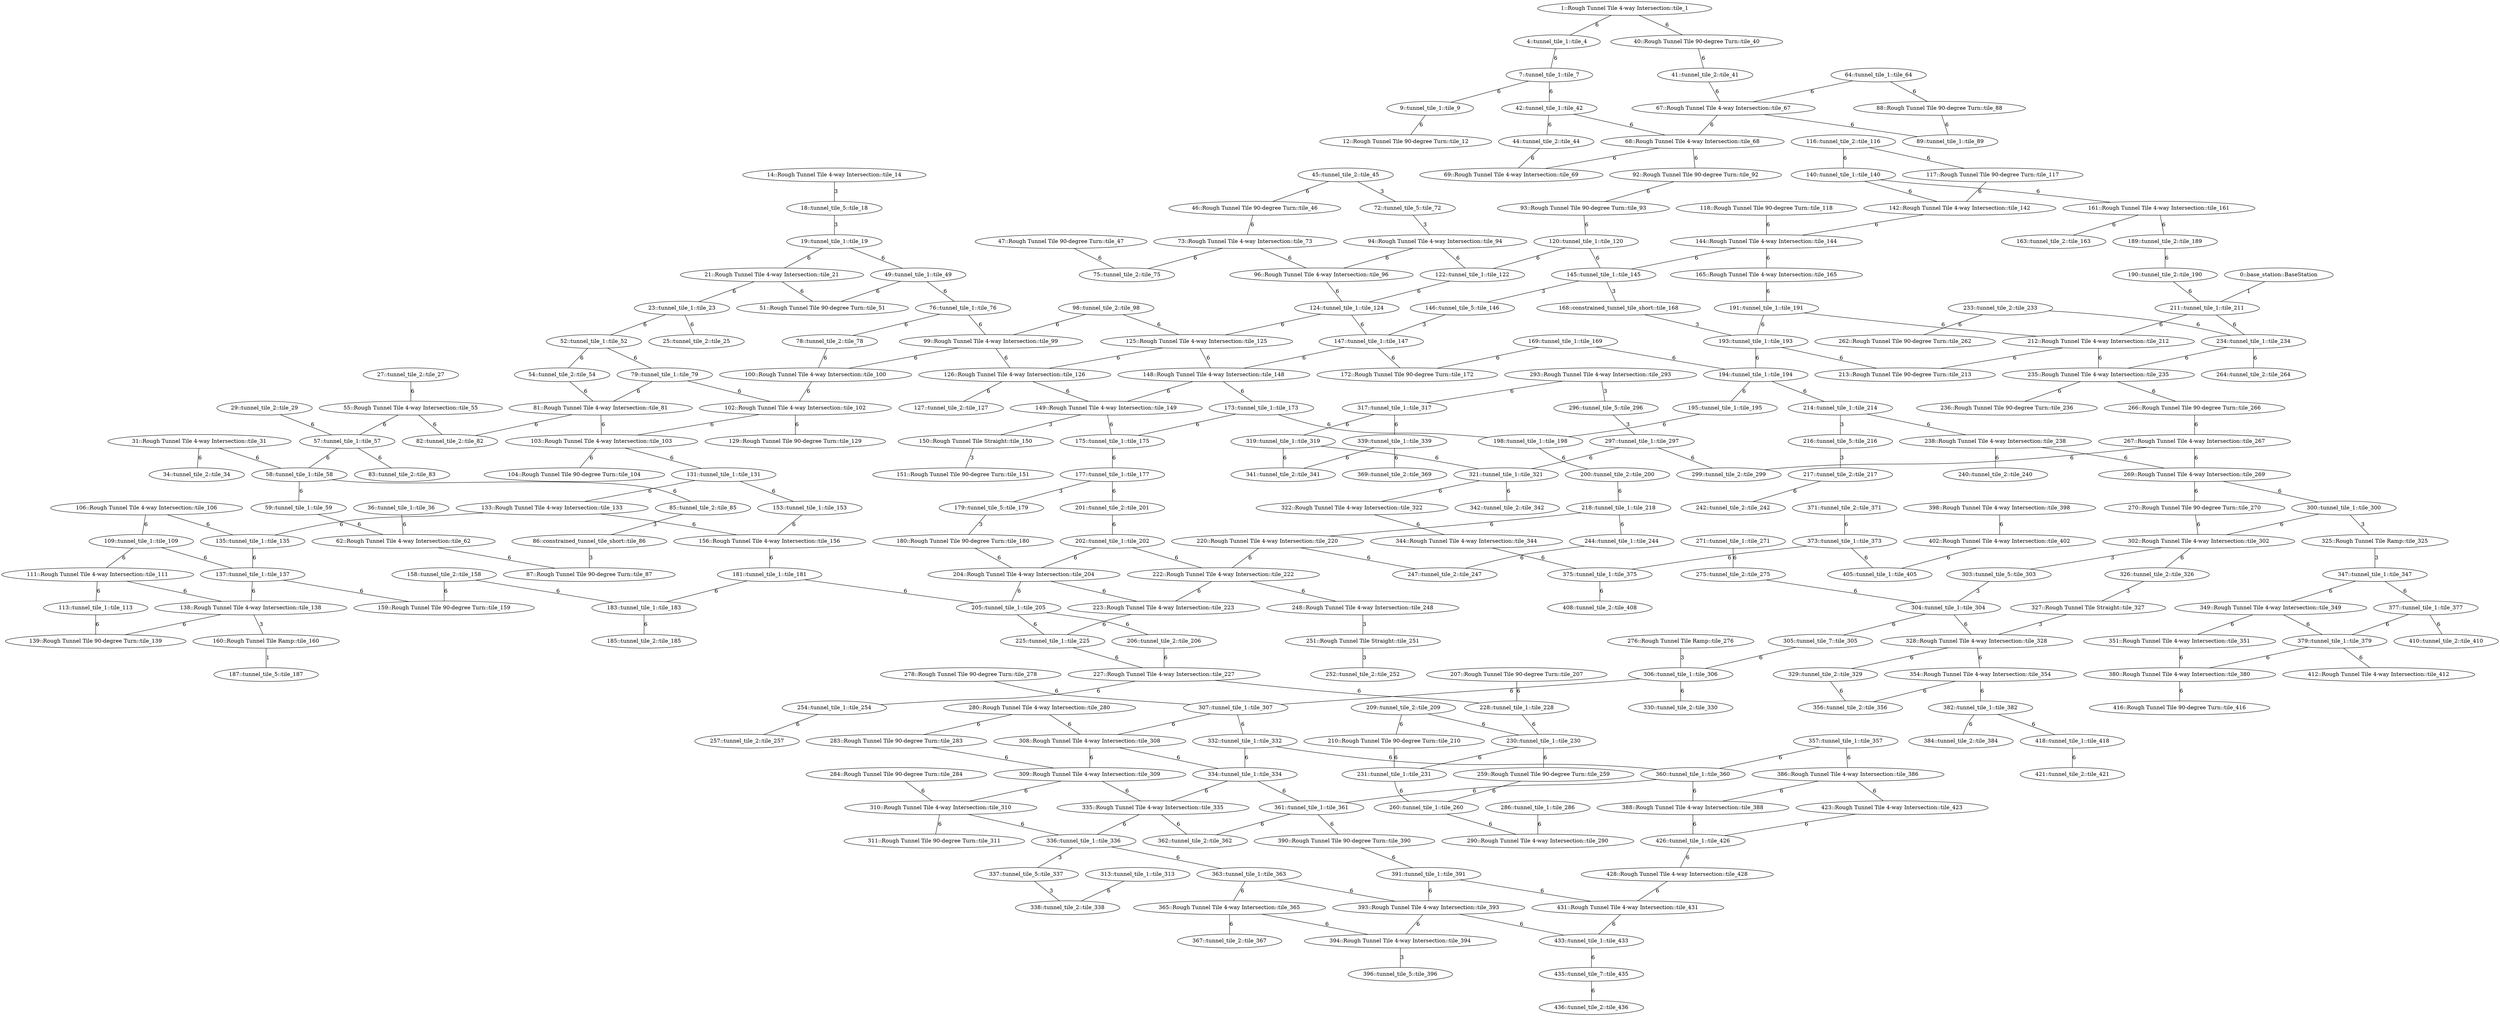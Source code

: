 /* Visibility graph for tunnel_circuit_practice_01.tsv */
/* Generated with the tile_tsv.py script: */
/*   tile_tsv.py tunnel_circuit_practice_01.tsv -\-graph-file tunnel_circuit_practice_01.dot -\-world-file tunnel_circuit_practice_01.sdf -\-world-name tunnel_circuit_practice_01 -\-y0 160 */

graph {
  /* ==== Vertices ==== */

  /* Base station / Staging area */
  0   [label="0::base_station::BaseStation"];

  1   [label="1::Rough Tunnel Tile 4-way Intersection::tile_1"];
  4   [label="4::tunnel_tile_1::tile_4"];
  7   [label="7::tunnel_tile_1::tile_7"];
  9   [label="9::tunnel_tile_1::tile_9"];
  12  [label="12::Rough Tunnel Tile 90-degree Turn::tile_12"];
  14  [label="14::Rough Tunnel Tile 4-way Intersection::tile_14"];
  18  [label="18::tunnel_tile_5::tile_18"];
  19  [label="19::tunnel_tile_1::tile_19"];
  21  [label="21::Rough Tunnel Tile 4-way Intersection::tile_21"];
  23  [label="23::tunnel_tile_1::tile_23"];
  25  [label="25::tunnel_tile_2::tile_25"];
  27  [label="27::tunnel_tile_2::tile_27"];
  29  [label="29::tunnel_tile_2::tile_29"];
  31  [label="31::Rough Tunnel Tile 4-way Intersection::tile_31"];
  34  [label="34::tunnel_tile_2::tile_34"];
  36  [label="36::tunnel_tile_1::tile_36"];
  40  [label="40::Rough Tunnel Tile 90-degree Turn::tile_40"];
  41  [label="41::tunnel_tile_2::tile_41"];
  42  [label="42::tunnel_tile_1::tile_42"];
  44  [label="44::tunnel_tile_2::tile_44"];
  45  [label="45::tunnel_tile_2::tile_45"];
  46  [label="46::Rough Tunnel Tile 90-degree Turn::tile_46"];
  47  [label="47::Rough Tunnel Tile 90-degree Turn::tile_47"];
  49  [label="49::tunnel_tile_1::tile_49"];
  51  [label="51::Rough Tunnel Tile 90-degree Turn::tile_51"];
  52  [label="52::tunnel_tile_1::tile_52"];
  54  [label="54::tunnel_tile_2::tile_54"];
  55  [label="55::Rough Tunnel Tile 4-way Intersection::tile_55"];
  57  [label="57::tunnel_tile_1::tile_57"];
  58  [label="58::tunnel_tile_1::tile_58"];
  59  [label="59::tunnel_tile_1::tile_59"];
  62  [label="62::Rough Tunnel Tile 4-way Intersection::tile_62"];
  64  [label="64::tunnel_tile_1::tile_64"];
  67  [label="67::Rough Tunnel Tile 4-way Intersection::tile_67"];
  68  [label="68::Rough Tunnel Tile 4-way Intersection::tile_68"];
  69  [label="69::Rough Tunnel Tile 4-way Intersection::tile_69"];
  72  [label="72::tunnel_tile_5::tile_72"];
  73  [label="73::Rough Tunnel Tile 4-way Intersection::tile_73"];
  75  [label="75::tunnel_tile_2::tile_75"];
  76  [label="76::tunnel_tile_1::tile_76"];
  78  [label="78::tunnel_tile_2::tile_78"];
  79  [label="79::tunnel_tile_1::tile_79"];
  81  [label="81::Rough Tunnel Tile 4-way Intersection::tile_81"];
  82  [label="82::tunnel_tile_2::tile_82"];
  83  [label="83::tunnel_tile_2::tile_83"];
  85  [label="85::tunnel_tile_2::tile_85"];
  86  [label="86::constrained_tunnel_tile_short::tile_86"];
  87  [label="87::Rough Tunnel Tile 90-degree Turn::tile_87"];
  88  [label="88::Rough Tunnel Tile 90-degree Turn::tile_88"];
  89  [label="89::tunnel_tile_1::tile_89"];
  92  [label="92::Rough Tunnel Tile 90-degree Turn::tile_92"];
  93  [label="93::Rough Tunnel Tile 90-degree Turn::tile_93"];
  94  [label="94::Rough Tunnel Tile 4-way Intersection::tile_94"];
  96  [label="96::Rough Tunnel Tile 4-way Intersection::tile_96"];
  98  [label="98::tunnel_tile_2::tile_98"];
  99  [label="99::Rough Tunnel Tile 4-way Intersection::tile_99"];
  100 [label="100::Rough Tunnel Tile 4-way Intersection::tile_100"];
  102 [label="102::Rough Tunnel Tile 4-way Intersection::tile_102"];
  103 [label="103::Rough Tunnel Tile 4-way Intersection::tile_103"];
  104 [label="104::Rough Tunnel Tile 90-degree Turn::tile_104"];
  106 [label="106::Rough Tunnel Tile 4-way Intersection::tile_106"];
  109 [label="109::tunnel_tile_1::tile_109"];
  111 [label="111::Rough Tunnel Tile 4-way Intersection::tile_111"];
  113 [label="113::tunnel_tile_1::tile_113"];
  116 [label="116::tunnel_tile_2::tile_116"];
  117 [label="117::Rough Tunnel Tile 90-degree Turn::tile_117"];
  118 [label="118::Rough Tunnel Tile 90-degree Turn::tile_118"];
  120 [label="120::tunnel_tile_1::tile_120"];
  122 [label="122::tunnel_tile_1::tile_122"];
  124 [label="124::tunnel_tile_1::tile_124"];
  125 [label="125::Rough Tunnel Tile 4-way Intersection::tile_125"];
  126 [label="126::Rough Tunnel Tile 4-way Intersection::tile_126"];
  127 [label="127::tunnel_tile_2::tile_127"];
  129 [label="129::Rough Tunnel Tile 90-degree Turn::tile_129"];
  131 [label="131::tunnel_tile_1::tile_131"];
  133 [label="133::Rough Tunnel Tile 4-way Intersection::tile_133"];
  135 [label="135::tunnel_tile_1::tile_135"];
  137 [label="137::tunnel_tile_1::tile_137"];
  138 [label="138::Rough Tunnel Tile 4-way Intersection::tile_138"];
  139 [label="139::Rough Tunnel Tile 90-degree Turn::tile_139"];
  140 [label="140::tunnel_tile_1::tile_140"];
  142 [label="142::Rough Tunnel Tile 4-way Intersection::tile_142"];
  144 [label="144::Rough Tunnel Tile 4-way Intersection::tile_144"];
  145 [label="145::tunnel_tile_1::tile_145"];
  146 [label="146::tunnel_tile_5::tile_146"];
  147 [label="147::tunnel_tile_1::tile_147"];
  148 [label="148::Rough Tunnel Tile 4-way Intersection::tile_148"];
  149 [label="149::Rough Tunnel Tile 4-way Intersection::tile_149"];
  150 [label="150::Rough Tunnel Tile Straight::tile_150"];
  151 [label="151::Rough Tunnel Tile 90-degree Turn::tile_151"];
  153 [label="153::tunnel_tile_1::tile_153"];
  156 [label="156::Rough Tunnel Tile 4-way Intersection::tile_156"];
  158 [label="158::tunnel_tile_2::tile_158"];
  159 [label="159::Rough Tunnel Tile 90-degree Turn::tile_159"];
  160 [label="160::Rough Tunnel Tile Ramp::tile_160"];
  161 [label="161::Rough Tunnel Tile 4-way Intersection::tile_161"];
  163 [label="163::tunnel_tile_2::tile_163"];
  165 [label="165::Rough Tunnel Tile 4-way Intersection::tile_165"];
  168 [label="168::constrained_tunnel_tile_short::tile_168"];
  169 [label="169::tunnel_tile_1::tile_169"];
  172 [label="172::Rough Tunnel Tile 90-degree Turn::tile_172"];
  173 [label="173::tunnel_tile_1::tile_173"];
  175 [label="175::tunnel_tile_1::tile_175"];
  177 [label="177::tunnel_tile_1::tile_177"];
  179 [label="179::tunnel_tile_5::tile_179"];
  180 [label="180::Rough Tunnel Tile 90-degree Turn::tile_180"];
  181 [label="181::tunnel_tile_1::tile_181"];
  183 [label="183::tunnel_tile_1::tile_183"];
  185 [label="185::tunnel_tile_2::tile_185"];
  187 [label="187::tunnel_tile_5::tile_187"];
  189 [label="189::tunnel_tile_2::tile_189"];
  190 [label="190::tunnel_tile_2::tile_190"];
  191 [label="191::tunnel_tile_1::tile_191"];
  193 [label="193::tunnel_tile_1::tile_193"];
  194 [label="194::tunnel_tile_1::tile_194"];
  195 [label="195::tunnel_tile_1::tile_195"];
  198 [label="198::tunnel_tile_1::tile_198"];
  200 [label="200::tunnel_tile_2::tile_200"];
  201 [label="201::tunnel_tile_2::tile_201"];
  202 [label="202::tunnel_tile_1::tile_202"];
  204 [label="204::Rough Tunnel Tile 4-way Intersection::tile_204"];
  205 [label="205::tunnel_tile_1::tile_205"];
  206 [label="206::tunnel_tile_2::tile_206"];
  207 [label="207::Rough Tunnel Tile 90-degree Turn::tile_207"];
  209 [label="209::tunnel_tile_2::tile_209"];
  210 [label="210::Rough Tunnel Tile 90-degree Turn::tile_210"];
  211 [label="211::tunnel_tile_1::tile_211"];
  212 [label="212::Rough Tunnel Tile 4-way Intersection::tile_212"];
  213 [label="213::Rough Tunnel Tile 90-degree Turn::tile_213"];
  214 [label="214::tunnel_tile_1::tile_214"];
  216 [label="216::tunnel_tile_5::tile_216"];
  217 [label="217::tunnel_tile_2::tile_217"];
  218 [label="218::tunnel_tile_1::tile_218"];
  220 [label="220::Rough Tunnel Tile 4-way Intersection::tile_220"];
  222 [label="222::Rough Tunnel Tile 4-way Intersection::tile_222"];
  223 [label="223::Rough Tunnel Tile 4-way Intersection::tile_223"];
  225 [label="225::tunnel_tile_1::tile_225"];
  227 [label="227::Rough Tunnel Tile 4-way Intersection::tile_227"];
  228 [label="228::tunnel_tile_1::tile_228"];
  230 [label="230::tunnel_tile_1::tile_230"];
  231 [label="231::tunnel_tile_1::tile_231"];
  233 [label="233::tunnel_tile_2::tile_233"];
  234 [label="234::tunnel_tile_1::tile_234"];
  235 [label="235::Rough Tunnel Tile 4-way Intersection::tile_235"];
  236 [label="236::Rough Tunnel Tile 90-degree Turn::tile_236"];
  238 [label="238::Rough Tunnel Tile 4-way Intersection::tile_238"];
  240 [label="240::tunnel_tile_2::tile_240"];
  242 [label="242::tunnel_tile_2::tile_242"];
  244 [label="244::tunnel_tile_1::tile_244"];
  247 [label="247::tunnel_tile_2::tile_247"];
  248 [label="248::Rough Tunnel Tile 4-way Intersection::tile_248"];
  251 [label="251::Rough Tunnel Tile Straight::tile_251"];
  252 [label="252::tunnel_tile_2::tile_252"];
  254 [label="254::tunnel_tile_1::tile_254"];
  257 [label="257::tunnel_tile_2::tile_257"];
  259 [label="259::Rough Tunnel Tile 90-degree Turn::tile_259"];
  260 [label="260::tunnel_tile_1::tile_260"];
  262 [label="262::Rough Tunnel Tile 90-degree Turn::tile_262"];
  264 [label="264::tunnel_tile_2::tile_264"];
  266 [label="266::Rough Tunnel Tile 90-degree Turn::tile_266"];
  267 [label="267::Rough Tunnel Tile 4-way Intersection::tile_267"];
  269 [label="269::Rough Tunnel Tile 4-way Intersection::tile_269"];
  270 [label="270::Rough Tunnel Tile 90-degree Turn::tile_270"];
  271 [label="271::tunnel_tile_1::tile_271"];
  275 [label="275::tunnel_tile_2::tile_275"];
  276 [label="276::Rough Tunnel Tile Ramp::tile_276"];
  278 [label="278::Rough Tunnel Tile 90-degree Turn::tile_278"];
  280 [label="280::Rough Tunnel Tile 4-way Intersection::tile_280"];
  283 [label="283::Rough Tunnel Tile 90-degree Turn::tile_283"];
  284 [label="284::Rough Tunnel Tile 90-degree Turn::tile_284"];
  286 [label="286::tunnel_tile_1::tile_286"];
  290 [label="290::Rough Tunnel Tile 4-way Intersection::tile_290"];
  293 [label="293::Rough Tunnel Tile 4-way Intersection::tile_293"];
  296 [label="296::tunnel_tile_5::tile_296"];
  297 [label="297::tunnel_tile_1::tile_297"];
  299 [label="299::tunnel_tile_2::tile_299"];
  300 [label="300::tunnel_tile_1::tile_300"];
  302 [label="302::Rough Tunnel Tile 4-way Intersection::tile_302"];
  303 [label="303::tunnel_tile_5::tile_303"];
  304 [label="304::tunnel_tile_1::tile_304"];
  305 [label="305::tunnel_tile_7::tile_305"];
  306 [label="306::tunnel_tile_1::tile_306"];
  307 [label="307::tunnel_tile_1::tile_307"];
  308 [label="308::Rough Tunnel Tile 4-way Intersection::tile_308"];
  309 [label="309::Rough Tunnel Tile 4-way Intersection::tile_309"];
  310 [label="310::Rough Tunnel Tile 4-way Intersection::tile_310"];
  311 [label="311::Rough Tunnel Tile 90-degree Turn::tile_311"];
  313 [label="313::tunnel_tile_1::tile_313"];
  317 [label="317::tunnel_tile_1::tile_317"];
  319 [label="319::tunnel_tile_1::tile_319"];
  321 [label="321::tunnel_tile_1::tile_321"];
  322 [label="322::Rough Tunnel Tile 4-way Intersection::tile_322"];
  325 [label="325::Rough Tunnel Tile Ramp::tile_325"];
  326 [label="326::tunnel_tile_2::tile_326"];
  327 [label="327::Rough Tunnel Tile Straight::tile_327"];
  328 [label="328::Rough Tunnel Tile 4-way Intersection::tile_328"];
  329 [label="329::tunnel_tile_2::tile_329"];
  330 [label="330::tunnel_tile_2::tile_330"];
  332 [label="332::tunnel_tile_1::tile_332"];
  334 [label="334::tunnel_tile_1::tile_334"];
  335 [label="335::Rough Tunnel Tile 4-way Intersection::tile_335"];
  336 [label="336::tunnel_tile_1::tile_336"];
  337 [label="337::tunnel_tile_5::tile_337"];
  338 [label="338::tunnel_tile_2::tile_338"];
  339 [label="339::tunnel_tile_1::tile_339"];
  341 [label="341::tunnel_tile_2::tile_341"];
  342 [label="342::tunnel_tile_2::tile_342"];
  344 [label="344::Rough Tunnel Tile 4-way Intersection::tile_344"];
  347 [label="347::tunnel_tile_1::tile_347"];
  349 [label="349::Rough Tunnel Tile 4-way Intersection::tile_349"];
  351 [label="351::Rough Tunnel Tile 4-way Intersection::tile_351"];
  354 [label="354::Rough Tunnel Tile 4-way Intersection::tile_354"];
  356 [label="356::tunnel_tile_2::tile_356"];
  357 [label="357::tunnel_tile_1::tile_357"];
  360 [label="360::tunnel_tile_1::tile_360"];
  361 [label="361::tunnel_tile_1::tile_361"];
  362 [label="362::tunnel_tile_2::tile_362"];
  363 [label="363::tunnel_tile_1::tile_363"];
  365 [label="365::Rough Tunnel Tile 4-way Intersection::tile_365"];
  367 [label="367::tunnel_tile_2::tile_367"];
  369 [label="369::tunnel_tile_2::tile_369"];
  371 [label="371::tunnel_tile_2::tile_371"];
  373 [label="373::tunnel_tile_1::tile_373"];
  375 [label="375::tunnel_tile_1::tile_375"];
  377 [label="377::tunnel_tile_1::tile_377"];
  379 [label="379::tunnel_tile_1::tile_379"];
  380 [label="380::Rough Tunnel Tile 4-way Intersection::tile_380"];
  382 [label="382::tunnel_tile_1::tile_382"];
  384 [label="384::tunnel_tile_2::tile_384"];
  386 [label="386::Rough Tunnel Tile 4-way Intersection::tile_386"];
  388 [label="388::Rough Tunnel Tile 4-way Intersection::tile_388"];
  390 [label="390::Rough Tunnel Tile 90-degree Turn::tile_390"];
  391 [label="391::tunnel_tile_1::tile_391"];
  393 [label="393::Rough Tunnel Tile 4-way Intersection::tile_393"];
  394 [label="394::Rough Tunnel Tile 4-way Intersection::tile_394"];
  396 [label="396::tunnel_tile_5::tile_396"];
  398 [label="398::Rough Tunnel Tile 4-way Intersection::tile_398"];
  402 [label="402::Rough Tunnel Tile 4-way Intersection::tile_402"];
  405 [label="405::tunnel_tile_1::tile_405"];
  408 [label="408::tunnel_tile_2::tile_408"];
  410 [label="410::tunnel_tile_2::tile_410"];
  412 [label="412::Rough Tunnel Tile 4-way Intersection::tile_412"];
  416 [label="416::Rough Tunnel Tile 90-degree Turn::tile_416"];
  418 [label="418::tunnel_tile_1::tile_418"];
  421 [label="421::tunnel_tile_2::tile_421"];
  423 [label="423::Rough Tunnel Tile 4-way Intersection::tile_423"];
  426 [label="426::tunnel_tile_1::tile_426"];
  428 [label="428::Rough Tunnel Tile 4-way Intersection::tile_428"];
  431 [label="431::Rough Tunnel Tile 4-way Intersection::tile_431"];
  433 [label="433::tunnel_tile_1::tile_433"];
  435 [label="435::tunnel_tile_7::tile_435"];
  436 [label="436::tunnel_tile_2::tile_436"];

  /* ==== Edges ==== */

  /* Base station */
  0  -- 211 [label=1];
  1  -- 4   [label=6];  /* Intersection */
  1  -- 40  [label=6];  /* Intersection */
  4  -- 7   [label=6];  /* Intersection */
  7  -- 9   [label=6];  /* Intersection */
  7  -- 42  [label=6];  /* Intersection */
  9  -- 12  [label=6];  /* Intersection */
  14 -- 18  [label=3];  /* Intersection */
  18 -- 19  [label=3];
  19 -- 21  [label=6];  /* Intersection */
  19 -- 49  [label=6];  /* Intersection */
  21 -- 23  [label=6];  /* Intersection */
  21 -- 51  [label=6];  /* Intersection */
  23 -- 25  [label=6];  /* Intersection */
  23 -- 52  [label=6];  /* Intersection */
  27 -- 55  [label=6];
  29 -- 57  [label=6];
  31 -- 34  [label=6];  /* Intersection */
  31 -- 58  [label=6];  /* Intersection */
  36 -- 62  [label=6];  /* Intersection */
  40 -- 41  [label=6];
  41 -- 67  [label=6];
  42 -- 44  [label=6];  /* Intersection */
  42 -- 68  [label=6];  /* Intersection */
  44 -- 69  [label=6];
  45 -- 46  [label=6];
  45 -- 72  [label=3];
  46 -- 73  [label=6];
  47 -- 75  [label=6];
  49 -- 51  [label=6];  /* Intersection */
  49 -- 76  [label=6];  /* Intersection */
  52 -- 54  [label=6];  /* Intersection */
  52 -- 79  [label=6];  /* Intersection */
  54 -- 81  [label=6];
  55 -- 57  [label=6];  /* Intersection */
  55 -- 82  [label=6];  /* Intersection */
  57 -- 58  [label=6];  /* Intersection */
  57 -- 83  [label=6];  /* Intersection */
  58 -- 59  [label=6];  /* Intersection */
  58 -- 85  [label=6];  /* Intersection */
  59 -- 62  [label=6];  /* Intersection */
  62 -- 87  [label=6];  /* Intersection */
  64 -- 67  [label=6];  /* Intersection */
  64 -- 88  [label=6];  /* Intersection */
  67 -- 68  [label=6];  /* Intersection */
  67 -- 89  [label=6];  /* Intersection */
  68 -- 69  [label=6];  /* Intersection */
  68 -- 92  [label=6];  /* Intersection */
  72 -- 94  [label=3];
  73 -- 75  [label=6];  /* Intersection */
  73 -- 96  [label=6];  /* Intersection */
  76 -- 78  [label=6];  /* Intersection */
  76 -- 99  [label=6];  /* Intersection */
  78 -- 100 [label=6];
  79 -- 81  [label=6];  /* Intersection */
  79 -- 102 [label=6];  /* Intersection */
  81 -- 82  [label=6];  /* Intersection */
  81 -- 103 [label=6];  /* Intersection */
  85 -- 86  [label=3];
  86 -- 87  [label=3];
  88 -- 89  [label=6];
  92 -- 93  [label=6];
  93 -- 120 [label=6];
  94 -- 96  [label=6];  /* Intersection */
  94 -- 122 [label=6];  /* Intersection */
  96 -- 124 [label=6];  /* Intersection */
  98 -- 99  [label=6];
  98 -- 125 [label=6];
  99 -- 100 [label=6];  /* Intersection */
  99 -- 126 [label=6];  /* Intersection */
  100 -- 102 [label=6];  /* Intersection */
  102 -- 103 [label=6];  /* Intersection */
  102 -- 129 [label=6];  /* Intersection */
  103 -- 104 [label=6];  /* Intersection */
  103 -- 131 [label=6];  /* Intersection */
  106 -- 109 [label=6];  /* Intersection */
  106 -- 135 [label=6];  /* Intersection */
  109 -- 111 [label=6];  /* Intersection */
  109 -- 137 [label=6];  /* Intersection */
  111 -- 113 [label=6];  /* Intersection */
  111 -- 138 [label=6];  /* Intersection */
  113 -- 139 [label=6];  /* Intersection */
  116 -- 117 [label=6];
  116 -- 140 [label=6];
  117 -- 142 [label=6];
  118 -- 144 [label=6];
  120 -- 122 [label=6];  /* Intersection */
  120 -- 145 [label=6];  /* Intersection */
  122 -- 124 [label=6];  /* Intersection */
  124 -- 125 [label=6];  /* Intersection */
  124 -- 147 [label=6];  /* Intersection */
  125 -- 126 [label=6];  /* Intersection */
  125 -- 148 [label=6];  /* Intersection */
  126 -- 127 [label=6];  /* Intersection */
  126 -- 149 [label=6];  /* Intersection */
  131 -- 133 [label=6];  /* Intersection */
  131 -- 153 [label=6];  /* Intersection */
  133 -- 135 [label=6];  /* Intersection */
  133 -- 156 [label=6];  /* Intersection */
  135 -- 137 [label=6];  /* Intersection */
  137 -- 138 [label=6];  /* Intersection */
  137 -- 159 [label=6];  /* Intersection */
  138 -- 139 [label=6];  /* Intersection */
  138 -- 160 [label=3];  /* Intersection */
  140 -- 142 [label=6];  /* Intersection */
  140 -- 161 [label=6];  /* Intersection */
  142 -- 144 [label=6];  /* Intersection */
  144 -- 145 [label=6];  /* Intersection */
  144 -- 165 [label=6];  /* Intersection */
  145 -- 146 [label=3];  /* Intersection */
  145 -- 168 [label=3];  /* Intersection */
  146 -- 147 [label=3];
  147 -- 148 [label=6];  /* Intersection */
  147 -- 172 [label=6];  /* Intersection */
  148 -- 149 [label=6];  /* Intersection */
  148 -- 173 [label=6];  /* Intersection */
  149 -- 150 [label=3];  /* Intersection */
  149 -- 175 [label=6];  /* Intersection */
  150 -- 151 [label=3];
  153 -- 156 [label=6];  /* Intersection */
  156 -- 181 [label=6];  /* Intersection */
  158 -- 159 [label=6];
  158 -- 183 [label=6];
  160 -- 187 [label=1];
  161 -- 163 [label=6];  /* Intersection */
  161 -- 189 [label=6];  /* Intersection */
  165 -- 191 [label=6];  /* Intersection */
  168 -- 193 [label=3];
  169 -- 172 [label=6];  /* Intersection */
  169 -- 194 [label=6];  /* Intersection */
  173 -- 175 [label=6];  /* Intersection */
  173 -- 198 [label=6];  /* Intersection */
  175 -- 177 [label=6];  /* Intersection */
  177 -- 179 [label=3];  /* Intersection */
  177 -- 201 [label=6];  /* Intersection */
  179 -- 180 [label=3];
  180 -- 204 [label=6];
  181 -- 183 [label=6];  /* Intersection */
  181 -- 205 [label=6];  /* Intersection */
  183 -- 185 [label=6];  /* Intersection */
  189 -- 190 [label=6];
  190 -- 211 [label=6];
  191 -- 193 [label=6];  /* Intersection */
  191 -- 212 [label=6];  /* Intersection */
  193 -- 194 [label=6];  /* Intersection */
  193 -- 213 [label=6];  /* Intersection */
  194 -- 195 [label=6];  /* Intersection */
  194 -- 214 [label=6];  /* Intersection */
  195 -- 198 [label=6];  /* Intersection */
  198 -- 200 [label=6];  /* Intersection */
  200 -- 218 [label=6];
  201 -- 202 [label=6];
  202 -- 204 [label=6];  /* Intersection */
  202 -- 222 [label=6];  /* Intersection */
  204 -- 205 [label=6];  /* Intersection */
  204 -- 223 [label=6];  /* Intersection */
  205 -- 206 [label=6];  /* Intersection */
  205 -- 225 [label=6];  /* Intersection */
  206 -- 227 [label=6];
  207 -- 228 [label=6];
  209 -- 210 [label=6];
  209 -- 230 [label=6];
  210 -- 231 [label=6];
  211 -- 212 [label=6];  /* Intersection */
  211 -- 234 [label=6];  /* Intersection */
  212 -- 213 [label=6];  /* Intersection */
  212 -- 235 [label=6];  /* Intersection */
  214 -- 216 [label=3];  /* Intersection */
  214 -- 238 [label=6];  /* Intersection */
  216 -- 217 [label=3];
  217 -- 242 [label=6];
  218 -- 220 [label=6];  /* Intersection */
  218 -- 244 [label=6];  /* Intersection */
  220 -- 222 [label=6];  /* Intersection */
  220 -- 247 [label=6];  /* Intersection */
  222 -- 223 [label=6];  /* Intersection */
  222 -- 248 [label=6];  /* Intersection */
  223 -- 225 [label=6];  /* Intersection */
  225 -- 227 [label=6];  /* Intersection */
  227 -- 228 [label=6];  /* Intersection */
  227 -- 254 [label=6];  /* Intersection */
  228 -- 230 [label=6];  /* Intersection */
  230 -- 231 [label=6];  /* Intersection */
  230 -- 259 [label=6];  /* Intersection */
  231 -- 260 [label=6];  /* Intersection */
  233 -- 234 [label=6];
  233 -- 262 [label=6];
  234 -- 235 [label=6];  /* Intersection */
  234 -- 264 [label=6];  /* Intersection */
  235 -- 236 [label=6];  /* Intersection */
  235 -- 266 [label=6];  /* Intersection */
  238 -- 240 [label=6];  /* Intersection */
  238 -- 269 [label=6];  /* Intersection */
  244 -- 247 [label=6];  /* Intersection */
  248 -- 251 [label=3];  /* Intersection */
  251 -- 252 [label=3];
  254 -- 257 [label=6];  /* Intersection */
  259 -- 260 [label=6];
  260 -- 290 [label=6];  /* Intersection */
  266 -- 267 [label=6];
  267 -- 269 [label=6];  /* Intersection */
  267 -- 299 [label=6];  /* Intersection */
  269 -- 270 [label=6];  /* Intersection */
  269 -- 300 [label=6];  /* Intersection */
  270 -- 302 [label=6];
  271 -- 275 [label=6];  /* Intersection */
  275 -- 304 [label=6];
  276 -- 306 [label=3];
  278 -- 307 [label=6];
  280 -- 283 [label=6];  /* Intersection */
  280 -- 308 [label=6];  /* Intersection */
  283 -- 309 [label=6];
  284 -- 310 [label=6];
  286 -- 290 [label=6];  /* Intersection */
  293 -- 296 [label=3];  /* Intersection */
  293 -- 317 [label=6];  /* Intersection */
  296 -- 297 [label=3];
  297 -- 299 [label=6];  /* Intersection */
  297 -- 321 [label=6];  /* Intersection */
  300 -- 302 [label=6];  /* Intersection */
  300 -- 325 [label=3];  /* Intersection */
  302 -- 303 [label=3];  /* Intersection */
  302 -- 326 [label=6];  /* Intersection */
  303 -- 304 [label=3];
  304 -- 305 [label=6];  /* Intersection */
  304 -- 328 [label=6];  /* Intersection */
  305 -- 306 [label=6];
  306 -- 307 [label=6];  /* Intersection */
  306 -- 330 [label=6];  /* Intersection */
  307 -- 308 [label=6];  /* Intersection */
  307 -- 332 [label=6];  /* Intersection */
  308 -- 309 [label=6];  /* Intersection */
  308 -- 334 [label=6];  /* Intersection */
  309 -- 310 [label=6];  /* Intersection */
  309 -- 335 [label=6];  /* Intersection */
  310 -- 311 [label=6];  /* Intersection */
  310 -- 336 [label=6];  /* Intersection */
  313 -- 338 [label=6];  /* Intersection */
  317 -- 319 [label=6];  /* Intersection */
  317 -- 339 [label=6];  /* Intersection */
  319 -- 321 [label=6];  /* Intersection */
  319 -- 341 [label=6];  /* Intersection */
  321 -- 322 [label=6];  /* Intersection */
  321 -- 342 [label=6];  /* Intersection */
  322 -- 344 [label=6];  /* Intersection */
  325 -- 347 [label=3];
  326 -- 327 [label=3];
  327 -- 328 [label=3];
  328 -- 329 [label=6];  /* Intersection */
  328 -- 354 [label=6];  /* Intersection */
  329 -- 356 [label=6];
  332 -- 334 [label=6];  /* Intersection */
  332 -- 360 [label=6];  /* Intersection */
  334 -- 335 [label=6];  /* Intersection */
  334 -- 361 [label=6];  /* Intersection */
  335 -- 336 [label=6];  /* Intersection */
  335 -- 362 [label=6];  /* Intersection */
  336 -- 337 [label=3];  /* Intersection */
  336 -- 363 [label=6];  /* Intersection */
  337 -- 338 [label=3];
  339 -- 341 [label=6];  /* Intersection */
  339 -- 369 [label=6];  /* Intersection */
  344 -- 375 [label=6];  /* Intersection */
  347 -- 349 [label=6];  /* Intersection */
  347 -- 377 [label=6];  /* Intersection */
  349 -- 351 [label=6];  /* Intersection */
  349 -- 379 [label=6];  /* Intersection */
  351 -- 380 [label=6];  /* Intersection */
  354 -- 356 [label=6];  /* Intersection */
  354 -- 382 [label=6];  /* Intersection */
  357 -- 360 [label=6];  /* Intersection */
  357 -- 386 [label=6];  /* Intersection */
  360 -- 361 [label=6];  /* Intersection */
  360 -- 388 [label=6];  /* Intersection */
  361 -- 362 [label=6];  /* Intersection */
  361 -- 390 [label=6];  /* Intersection */
  363 -- 365 [label=6];  /* Intersection */
  363 -- 393 [label=6];  /* Intersection */
  365 -- 367 [label=6];  /* Intersection */
  365 -- 394 [label=6];  /* Intersection */
  371 -- 373 [label=6];
  373 -- 375 [label=6];  /* Intersection */
  373 -- 405 [label=6];  /* Intersection */
  375 -- 408 [label=6];  /* Intersection */
  377 -- 379 [label=6];  /* Intersection */
  377 -- 410 [label=6];  /* Intersection */
  379 -- 380 [label=6];  /* Intersection */
  379 -- 412 [label=6];  /* Intersection */
  380 -- 416 [label=6];  /* Intersection */
  382 -- 384 [label=6];  /* Intersection */
  382 -- 418 [label=6];  /* Intersection */
  386 -- 388 [label=6];  /* Intersection */
  386 -- 423 [label=6];  /* Intersection */
  388 -- 426 [label=6];  /* Intersection */
  390 -- 391 [label=6];
  391 -- 393 [label=6];  /* Intersection */
  391 -- 431 [label=6];  /* Intersection */
  393 -- 394 [label=6];  /* Intersection */
  393 -- 433 [label=6];  /* Intersection */
  394 -- 396 [label=3];  /* Intersection */
  398 -- 402 [label=6];  /* Intersection */
  402 -- 405 [label=6];  /* Intersection */
  418 -- 421 [label=6];  /* Intersection */
  423 -- 426 [label=6];  /* Intersection */
  426 -- 428 [label=6];  /* Intersection */
  428 -- 431 [label=6];  /* Intersection */
  431 -- 433 [label=6];  /* Intersection */
  433 -- 435 [label=6];  /* Intersection */
  435 -- 436 [label=6];
}
